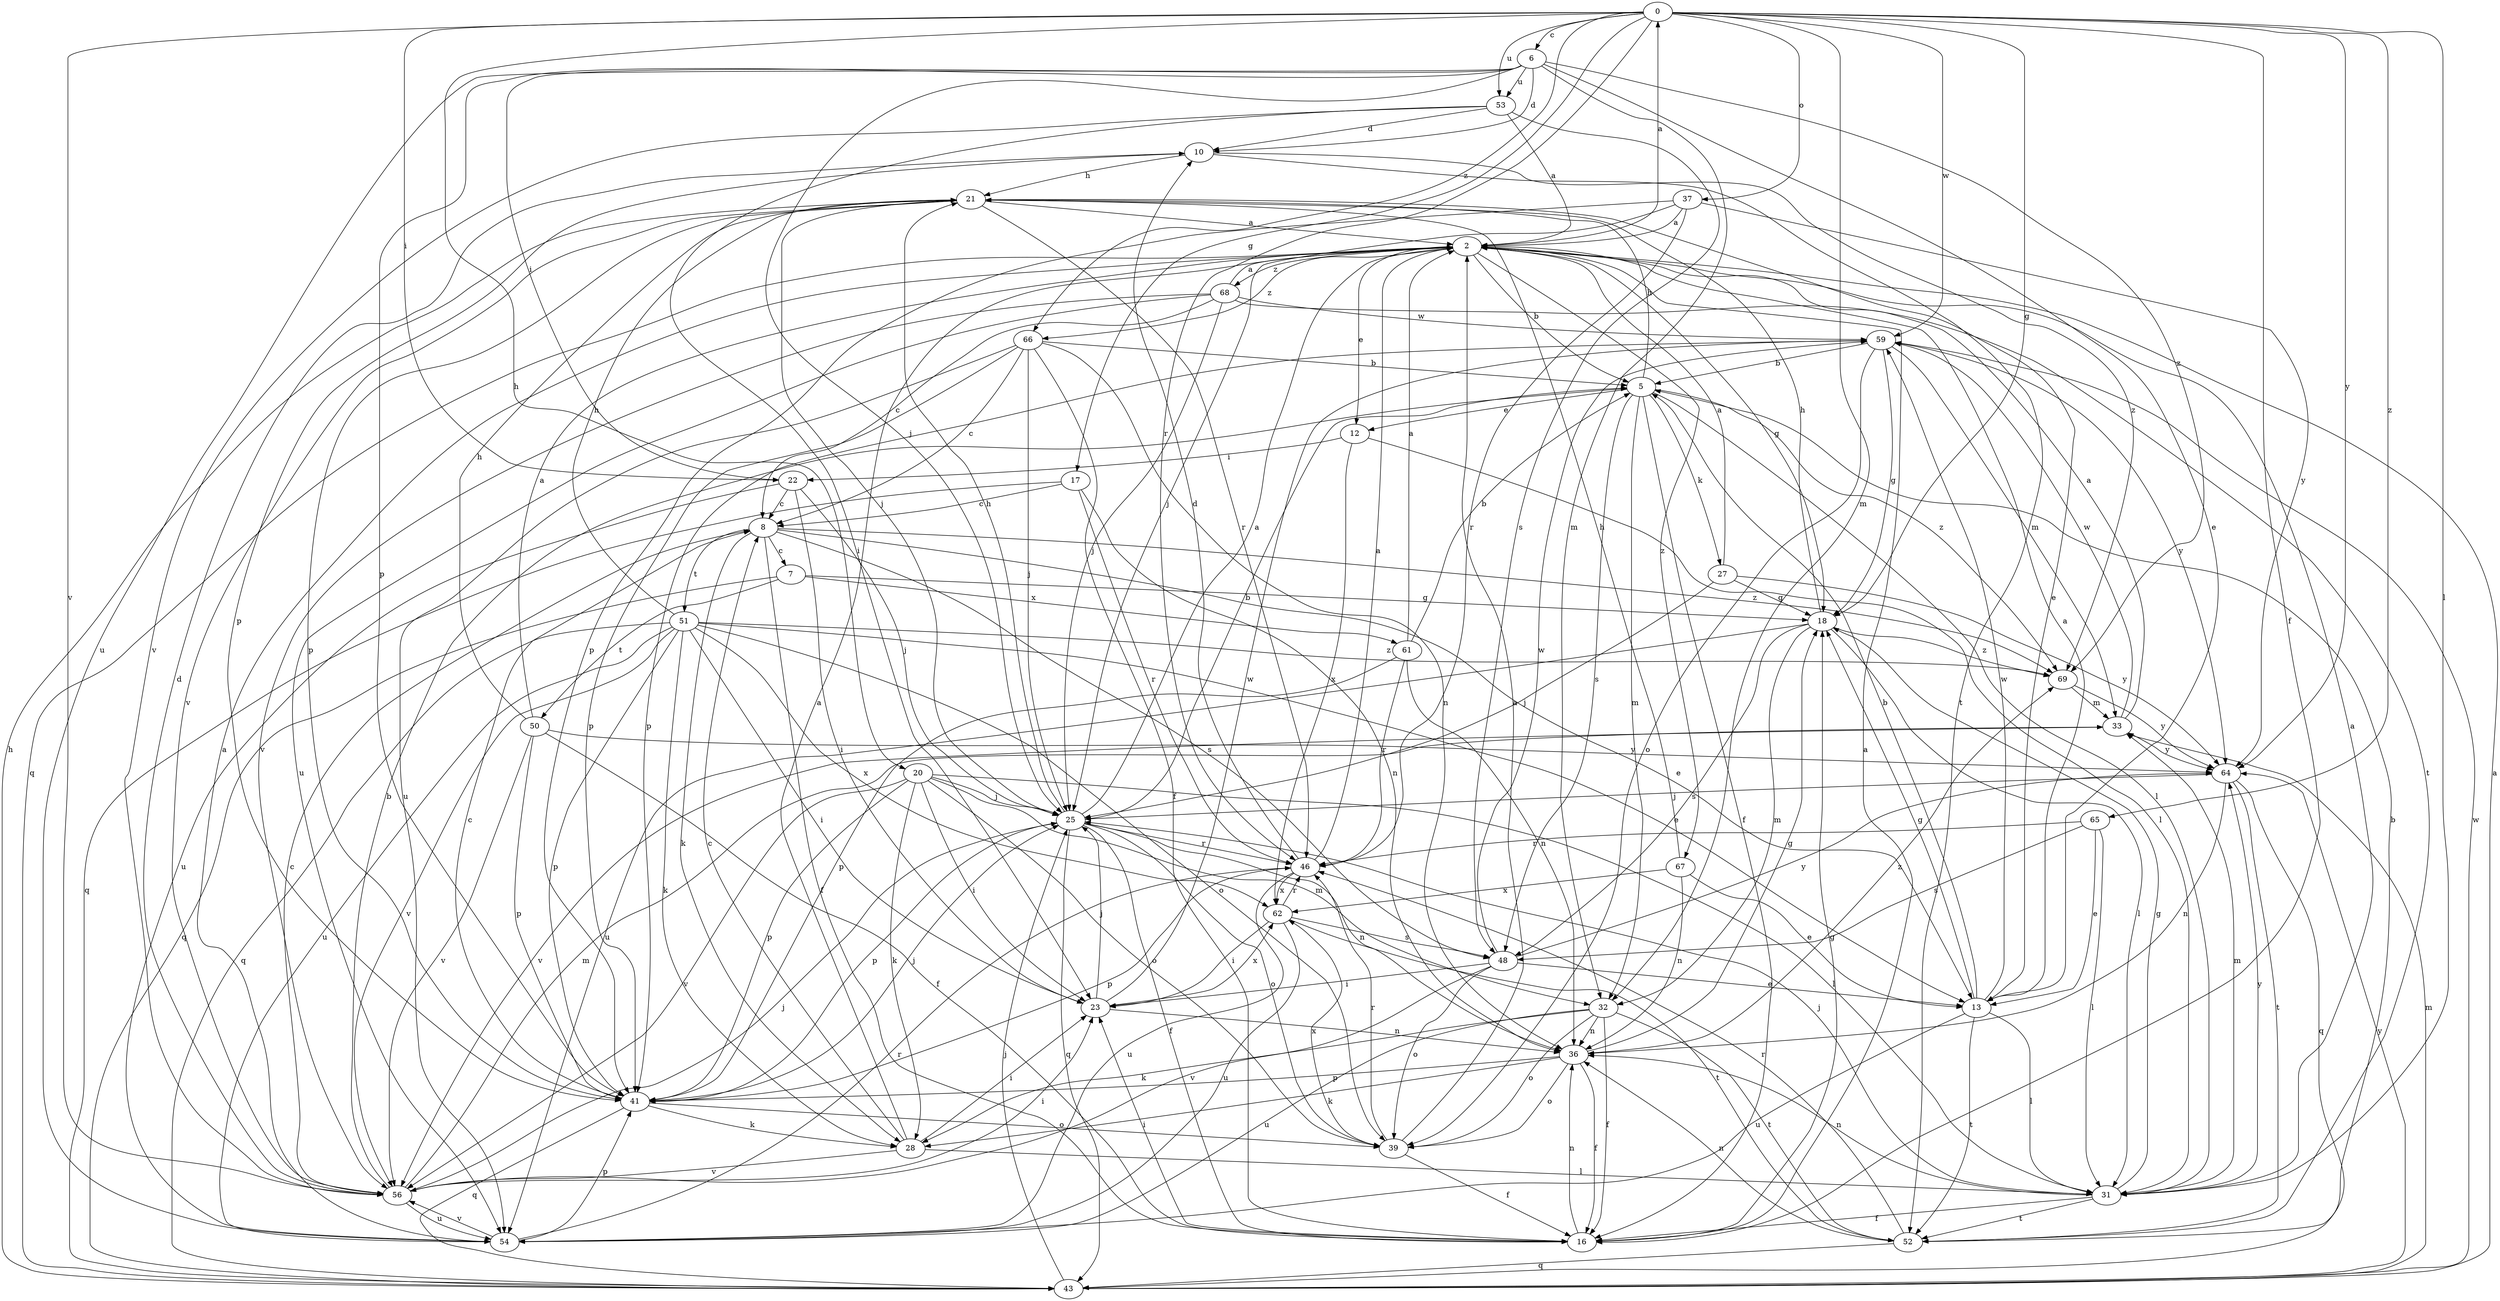 strict digraph  {
0;
2;
5;
6;
7;
8;
10;
12;
13;
16;
17;
18;
20;
21;
22;
23;
25;
27;
28;
31;
32;
33;
36;
37;
39;
41;
43;
46;
48;
50;
51;
52;
53;
54;
56;
59;
61;
62;
64;
65;
66;
67;
68;
69;
0 -> 6  [label=c];
0 -> 16  [label=f];
0 -> 17  [label=g];
0 -> 18  [label=g];
0 -> 20  [label=h];
0 -> 22  [label=i];
0 -> 31  [label=l];
0 -> 32  [label=m];
0 -> 37  [label=o];
0 -> 46  [label=r];
0 -> 53  [label=u];
0 -> 56  [label=v];
0 -> 59  [label=w];
0 -> 64  [label=y];
0 -> 65  [label=z];
0 -> 66  [label=z];
2 -> 0  [label=a];
2 -> 5  [label=b];
2 -> 12  [label=e];
2 -> 18  [label=g];
2 -> 43  [label=q];
2 -> 66  [label=z];
2 -> 67  [label=z];
2 -> 68  [label=z];
5 -> 12  [label=e];
5 -> 16  [label=f];
5 -> 21  [label=h];
5 -> 27  [label=k];
5 -> 31  [label=l];
5 -> 32  [label=m];
5 -> 48  [label=s];
5 -> 69  [label=z];
6 -> 10  [label=d];
6 -> 13  [label=e];
6 -> 22  [label=i];
6 -> 25  [label=j];
6 -> 32  [label=m];
6 -> 41  [label=p];
6 -> 53  [label=u];
6 -> 54  [label=u];
6 -> 69  [label=z];
7 -> 18  [label=g];
7 -> 43  [label=q];
7 -> 50  [label=t];
7 -> 61  [label=x];
8 -> 7  [label=c];
8 -> 13  [label=e];
8 -> 16  [label=f];
8 -> 28  [label=k];
8 -> 48  [label=s];
8 -> 51  [label=t];
8 -> 69  [label=z];
10 -> 21  [label=h];
10 -> 41  [label=p];
10 -> 52  [label=t];
10 -> 69  [label=z];
12 -> 22  [label=i];
12 -> 31  [label=l];
12 -> 62  [label=x];
13 -> 2  [label=a];
13 -> 5  [label=b];
13 -> 18  [label=g];
13 -> 31  [label=l];
13 -> 52  [label=t];
13 -> 54  [label=u];
13 -> 59  [label=w];
16 -> 2  [label=a];
16 -> 18  [label=g];
16 -> 23  [label=i];
16 -> 36  [label=n];
17 -> 8  [label=c];
17 -> 36  [label=n];
17 -> 43  [label=q];
17 -> 46  [label=r];
18 -> 21  [label=h];
18 -> 31  [label=l];
18 -> 32  [label=m];
18 -> 48  [label=s];
18 -> 54  [label=u];
18 -> 69  [label=z];
20 -> 23  [label=i];
20 -> 25  [label=j];
20 -> 28  [label=k];
20 -> 31  [label=l];
20 -> 32  [label=m];
20 -> 39  [label=o];
20 -> 41  [label=p];
20 -> 56  [label=v];
21 -> 2  [label=a];
21 -> 13  [label=e];
21 -> 25  [label=j];
21 -> 41  [label=p];
21 -> 46  [label=r];
21 -> 56  [label=v];
22 -> 8  [label=c];
22 -> 23  [label=i];
22 -> 25  [label=j];
22 -> 54  [label=u];
23 -> 25  [label=j];
23 -> 36  [label=n];
23 -> 59  [label=w];
23 -> 62  [label=x];
25 -> 2  [label=a];
25 -> 5  [label=b];
25 -> 16  [label=f];
25 -> 21  [label=h];
25 -> 36  [label=n];
25 -> 39  [label=o];
25 -> 41  [label=p];
25 -> 43  [label=q];
25 -> 46  [label=r];
27 -> 2  [label=a];
27 -> 18  [label=g];
27 -> 25  [label=j];
27 -> 64  [label=y];
28 -> 2  [label=a];
28 -> 8  [label=c];
28 -> 23  [label=i];
28 -> 31  [label=l];
28 -> 56  [label=v];
31 -> 2  [label=a];
31 -> 16  [label=f];
31 -> 18  [label=g];
31 -> 25  [label=j];
31 -> 33  [label=m];
31 -> 36  [label=n];
31 -> 52  [label=t];
31 -> 64  [label=y];
32 -> 16  [label=f];
32 -> 28  [label=k];
32 -> 36  [label=n];
32 -> 39  [label=o];
32 -> 52  [label=t];
32 -> 54  [label=u];
33 -> 2  [label=a];
33 -> 56  [label=v];
33 -> 59  [label=w];
33 -> 64  [label=y];
36 -> 16  [label=f];
36 -> 18  [label=g];
36 -> 28  [label=k];
36 -> 39  [label=o];
36 -> 41  [label=p];
36 -> 69  [label=z];
37 -> 2  [label=a];
37 -> 25  [label=j];
37 -> 41  [label=p];
37 -> 46  [label=r];
37 -> 64  [label=y];
39 -> 2  [label=a];
39 -> 16  [label=f];
39 -> 46  [label=r];
39 -> 62  [label=x];
41 -> 8  [label=c];
41 -> 25  [label=j];
41 -> 28  [label=k];
41 -> 39  [label=o];
41 -> 43  [label=q];
43 -> 2  [label=a];
43 -> 21  [label=h];
43 -> 25  [label=j];
43 -> 33  [label=m];
43 -> 59  [label=w];
43 -> 64  [label=y];
46 -> 2  [label=a];
46 -> 10  [label=d];
46 -> 41  [label=p];
46 -> 54  [label=u];
46 -> 62  [label=x];
48 -> 13  [label=e];
48 -> 23  [label=i];
48 -> 39  [label=o];
48 -> 56  [label=v];
48 -> 59  [label=w];
48 -> 64  [label=y];
50 -> 2  [label=a];
50 -> 16  [label=f];
50 -> 21  [label=h];
50 -> 41  [label=p];
50 -> 56  [label=v];
50 -> 64  [label=y];
51 -> 13  [label=e];
51 -> 21  [label=h];
51 -> 23  [label=i];
51 -> 28  [label=k];
51 -> 39  [label=o];
51 -> 41  [label=p];
51 -> 43  [label=q];
51 -> 54  [label=u];
51 -> 56  [label=v];
51 -> 62  [label=x];
51 -> 69  [label=z];
52 -> 5  [label=b];
52 -> 36  [label=n];
52 -> 43  [label=q];
52 -> 46  [label=r];
53 -> 2  [label=a];
53 -> 10  [label=d];
53 -> 23  [label=i];
53 -> 48  [label=s];
53 -> 56  [label=v];
54 -> 2  [label=a];
54 -> 41  [label=p];
54 -> 46  [label=r];
54 -> 56  [label=v];
56 -> 5  [label=b];
56 -> 8  [label=c];
56 -> 10  [label=d];
56 -> 23  [label=i];
56 -> 25  [label=j];
56 -> 33  [label=m];
56 -> 54  [label=u];
59 -> 5  [label=b];
59 -> 18  [label=g];
59 -> 33  [label=m];
59 -> 39  [label=o];
59 -> 41  [label=p];
59 -> 64  [label=y];
61 -> 2  [label=a];
61 -> 5  [label=b];
61 -> 36  [label=n];
61 -> 41  [label=p];
61 -> 46  [label=r];
62 -> 23  [label=i];
62 -> 46  [label=r];
62 -> 48  [label=s];
62 -> 52  [label=t];
62 -> 54  [label=u];
64 -> 25  [label=j];
64 -> 36  [label=n];
64 -> 43  [label=q];
64 -> 52  [label=t];
65 -> 13  [label=e];
65 -> 31  [label=l];
65 -> 46  [label=r];
65 -> 48  [label=s];
66 -> 5  [label=b];
66 -> 8  [label=c];
66 -> 16  [label=f];
66 -> 25  [label=j];
66 -> 36  [label=n];
66 -> 41  [label=p];
66 -> 54  [label=u];
67 -> 13  [label=e];
67 -> 21  [label=h];
67 -> 36  [label=n];
67 -> 62  [label=x];
68 -> 2  [label=a];
68 -> 8  [label=c];
68 -> 25  [label=j];
68 -> 52  [label=t];
68 -> 54  [label=u];
68 -> 56  [label=v];
68 -> 59  [label=w];
69 -> 33  [label=m];
69 -> 64  [label=y];
}
